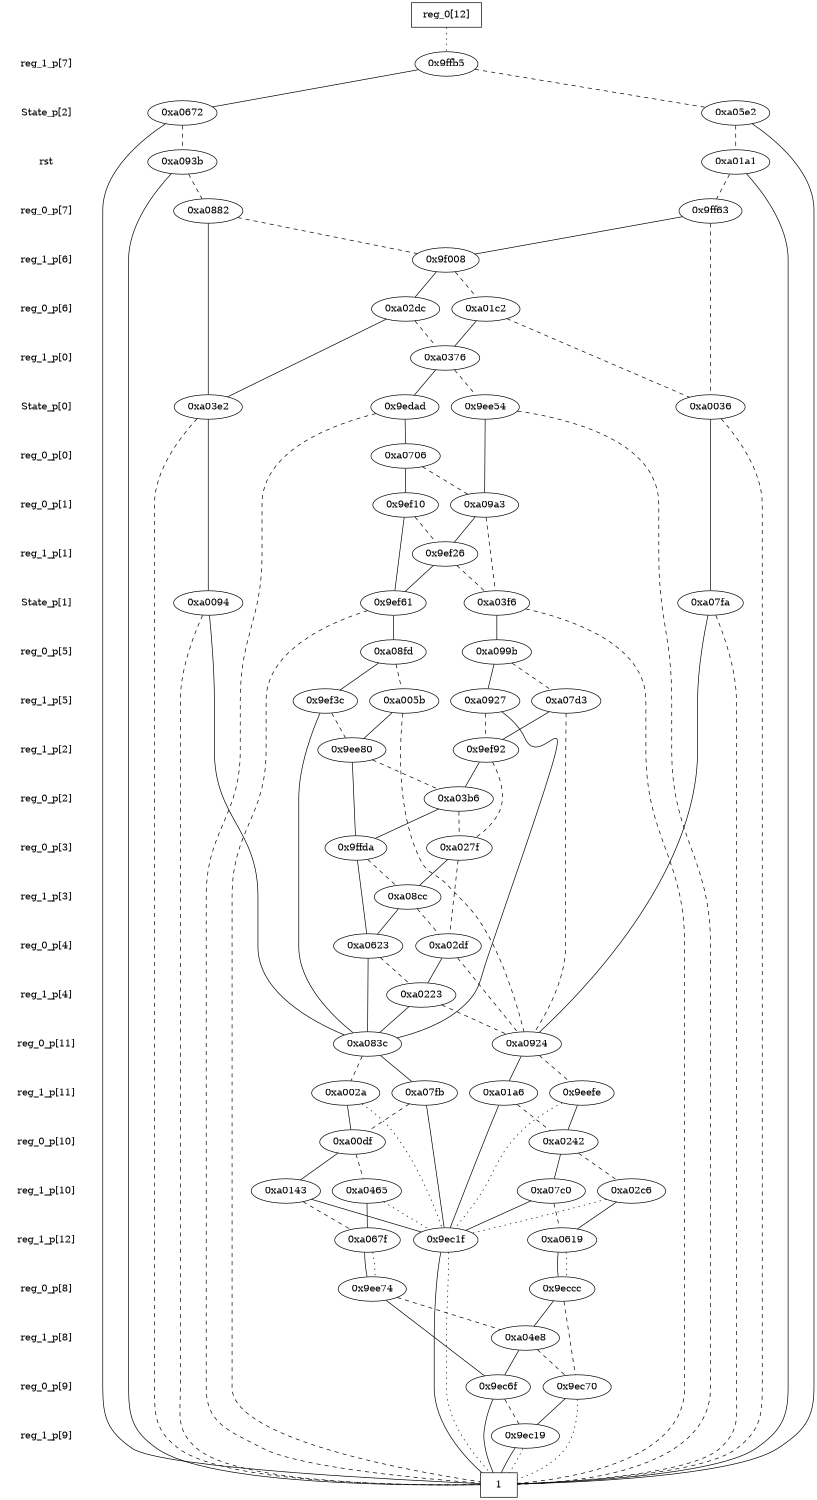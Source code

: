 digraph "DD" {
size = "7.5,10"
center = true;
edge [dir = none];
{ node [shape = plaintext];
  edge [style = invis];
  "CONST NODES" [style = invis];
" reg_1_p[7] " -> " State_p[2] " -> " rst " -> " reg_0_p[7] " -> " reg_1_p[6] " -> " reg_0_p[6] " -> " reg_1_p[0] " -> " State_p[0] " -> " reg_0_p[0] " -> " reg_0_p[1] " -> " reg_1_p[1] " -> " State_p[1] " -> " reg_0_p[5] " -> " reg_1_p[5] " -> " reg_1_p[2] " -> " reg_0_p[2] " -> " reg_0_p[3] " -> " reg_1_p[3] " -> " reg_0_p[4] " -> " reg_1_p[4] " -> " reg_0_p[11] " -> " reg_1_p[11] " -> " reg_0_p[10] " -> " reg_1_p[10] " -> " reg_1_p[12] " -> " reg_0_p[8] " -> " reg_1_p[8] " -> " reg_0_p[9] " -> " reg_1_p[9] " -> "CONST NODES"; 
}
{ rank = same; node [shape = box]; edge [style = invis];
"  reg_0[12]  "; }
{ rank = same; " reg_1_p[7] ";
"0x9ffb5";
}
{ rank = same; " State_p[2] ";
"0xa0672";
"0xa05e2";
}
{ rank = same; " rst ";
"0xa01a1";
"0xa093b";
}
{ rank = same; " reg_0_p[7] ";
"0x9ff63";
"0xa0882";
}
{ rank = same; " reg_1_p[6] ";
"0x9f008";
}
{ rank = same; " reg_0_p[6] ";
"0xa01c2";
"0xa02dc";
}
{ rank = same; " reg_1_p[0] ";
"0xa0376";
}
{ rank = same; " State_p[0] ";
"0xa0036";
"0x9ee54";
"0xa03e2";
"0x9edad";
}
{ rank = same; " reg_0_p[0] ";
"0xa0706";
}
{ rank = same; " reg_0_p[1] ";
"0x9ef10";
"0xa09a3";
}
{ rank = same; " reg_1_p[1] ";
"0x9ef26";
}
{ rank = same; " State_p[1] ";
"0xa03f6";
"0x9ef61";
"0xa0094";
"0xa07fa";
}
{ rank = same; " reg_0_p[5] ";
"0xa08fd";
"0xa099b";
}
{ rank = same; " reg_1_p[5] ";
"0xa005b";
"0x9ef3c";
"0xa0927";
"0xa07d3";
}
{ rank = same; " reg_1_p[2] ";
"0x9ee80";
"0x9ef92";
}
{ rank = same; " reg_0_p[2] ";
"0xa03b6";
}
{ rank = same; " reg_0_p[3] ";
"0xa027f";
"0x9ffda";
}
{ rank = same; " reg_1_p[3] ";
"0xa08cc";
}
{ rank = same; " reg_0_p[4] ";
"0xa02df";
"0xa0623";
}
{ rank = same; " reg_1_p[4] ";
"0xa0223";
}
{ rank = same; " reg_0_p[11] ";
"0xa0924";
"0xa083c";
}
{ rank = same; " reg_1_p[11] ";
"0x9eefe";
"0xa01a6";
"0xa002a";
"0xa07fb";
}
{ rank = same; " reg_0_p[10] ";
"0xa00df";
"0xa0242";
}
{ rank = same; " reg_1_p[10] ";
"0xa07c0";
"0xa0465";
"0xa0143";
"0xa02c6";
}
{ rank = same; " reg_1_p[12] ";
"0x9ec1f";
"0xa0619";
"0xa067f";
}
{ rank = same; " reg_0_p[8] ";
"0x9eccc";
"0x9ee74";
}
{ rank = same; " reg_1_p[8] ";
"0xa04e8";
}
{ rank = same; " reg_0_p[9] ";
"0x9ec70";
"0x9ec6f";
}
{ rank = same; " reg_1_p[9] ";
"0x9ec19";
}
{ rank = same; "CONST NODES";
{ node [shape = box]; "0x9ec14";
}
}
"  reg_0[12]  " -> "0x9ffb5" [style = dotted];
"0x9ffb5" -> "0xa0672";
"0x9ffb5" -> "0xa05e2" [style = dashed];
"0xa0672" -> "0x9ec14";
"0xa0672" -> "0xa093b" [style = dashed];
"0xa05e2" -> "0x9ec14";
"0xa05e2" -> "0xa01a1" [style = dashed];
"0xa01a1" -> "0x9ec14";
"0xa01a1" -> "0x9ff63" [style = dashed];
"0xa093b" -> "0x9ec14";
"0xa093b" -> "0xa0882" [style = dashed];
"0x9ff63" -> "0x9f008";
"0x9ff63" -> "0xa0036" [style = dashed];
"0xa0882" -> "0xa03e2";
"0xa0882" -> "0x9f008" [style = dashed];
"0x9f008" -> "0xa02dc";
"0x9f008" -> "0xa01c2" [style = dashed];
"0xa01c2" -> "0xa0376";
"0xa01c2" -> "0xa0036" [style = dashed];
"0xa02dc" -> "0xa03e2";
"0xa02dc" -> "0xa0376" [style = dashed];
"0xa0376" -> "0x9edad";
"0xa0376" -> "0x9ee54" [style = dashed];
"0xa0036" -> "0xa07fa";
"0xa0036" -> "0x9ec14" [style = dashed];
"0x9ee54" -> "0xa09a3";
"0x9ee54" -> "0x9ec14" [style = dashed];
"0xa03e2" -> "0xa0094";
"0xa03e2" -> "0x9ec14" [style = dashed];
"0x9edad" -> "0xa0706";
"0x9edad" -> "0x9ec14" [style = dashed];
"0xa0706" -> "0x9ef10";
"0xa0706" -> "0xa09a3" [style = dashed];
"0x9ef10" -> "0x9ef61";
"0x9ef10" -> "0x9ef26" [style = dashed];
"0xa09a3" -> "0x9ef26";
"0xa09a3" -> "0xa03f6" [style = dashed];
"0x9ef26" -> "0x9ef61";
"0x9ef26" -> "0xa03f6" [style = dashed];
"0xa03f6" -> "0xa099b";
"0xa03f6" -> "0x9ec14" [style = dashed];
"0x9ef61" -> "0xa08fd";
"0x9ef61" -> "0x9ec14" [style = dashed];
"0xa0094" -> "0xa083c";
"0xa0094" -> "0x9ec14" [style = dashed];
"0xa07fa" -> "0xa0924";
"0xa07fa" -> "0x9ec14" [style = dashed];
"0xa08fd" -> "0x9ef3c";
"0xa08fd" -> "0xa005b" [style = dashed];
"0xa099b" -> "0xa0927";
"0xa099b" -> "0xa07d3" [style = dashed];
"0xa005b" -> "0x9ee80";
"0xa005b" -> "0xa0924" [style = dashed];
"0x9ef3c" -> "0xa083c";
"0x9ef3c" -> "0x9ee80" [style = dashed];
"0xa0927" -> "0xa083c";
"0xa0927" -> "0x9ef92" [style = dashed];
"0xa07d3" -> "0x9ef92";
"0xa07d3" -> "0xa0924" [style = dashed];
"0x9ee80" -> "0x9ffda";
"0x9ee80" -> "0xa03b6" [style = dashed];
"0x9ef92" -> "0xa03b6";
"0x9ef92" -> "0xa027f" [style = dashed];
"0xa03b6" -> "0x9ffda";
"0xa03b6" -> "0xa027f" [style = dashed];
"0xa027f" -> "0xa08cc";
"0xa027f" -> "0xa02df" [style = dashed];
"0x9ffda" -> "0xa0623";
"0x9ffda" -> "0xa08cc" [style = dashed];
"0xa08cc" -> "0xa0623";
"0xa08cc" -> "0xa02df" [style = dashed];
"0xa02df" -> "0xa0223";
"0xa02df" -> "0xa0924" [style = dashed];
"0xa0623" -> "0xa083c";
"0xa0623" -> "0xa0223" [style = dashed];
"0xa0223" -> "0xa083c";
"0xa0223" -> "0xa0924" [style = dashed];
"0xa0924" -> "0xa01a6";
"0xa0924" -> "0x9eefe" [style = dashed];
"0xa083c" -> "0xa07fb";
"0xa083c" -> "0xa002a" [style = dashed];
"0x9eefe" -> "0xa0242";
"0x9eefe" -> "0x9ec1f" [style = dotted];
"0xa01a6" -> "0x9ec1f";
"0xa01a6" -> "0xa0242" [style = dashed];
"0xa002a" -> "0xa00df";
"0xa002a" -> "0x9ec1f" [style = dotted];
"0xa07fb" -> "0x9ec1f";
"0xa07fb" -> "0xa00df" [style = dashed];
"0xa00df" -> "0xa0143";
"0xa00df" -> "0xa0465" [style = dashed];
"0xa0242" -> "0xa07c0";
"0xa0242" -> "0xa02c6" [style = dashed];
"0xa07c0" -> "0x9ec1f";
"0xa07c0" -> "0xa0619" [style = dashed];
"0xa0465" -> "0xa067f";
"0xa0465" -> "0x9ec1f" [style = dotted];
"0xa0143" -> "0x9ec1f";
"0xa0143" -> "0xa067f" [style = dashed];
"0xa02c6" -> "0xa0619";
"0xa02c6" -> "0x9ec1f" [style = dotted];
"0x9ec1f" -> "0x9ec14";
"0x9ec1f" -> "0x9ec14" [style = dotted];
"0xa0619" -> "0x9eccc";
"0xa0619" -> "0x9eccc" [style = dotted];
"0xa067f" -> "0x9ee74";
"0xa067f" -> "0x9ee74" [style = dotted];
"0x9eccc" -> "0xa04e8";
"0x9eccc" -> "0x9ec70" [style = dashed];
"0x9ee74" -> "0x9ec6f";
"0x9ee74" -> "0xa04e8" [style = dashed];
"0xa04e8" -> "0x9ec6f";
"0xa04e8" -> "0x9ec70" [style = dashed];
"0x9ec70" -> "0x9ec19";
"0x9ec70" -> "0x9ec14" [style = dotted];
"0x9ec6f" -> "0x9ec14";
"0x9ec6f" -> "0x9ec19" [style = dashed];
"0x9ec19" -> "0x9ec14";
"0x9ec19" -> "0x9ec14" [style = dotted];
"0x9ec14" [label = "1"];
}
